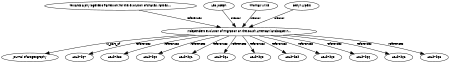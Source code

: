 digraph G {
size="3,3";
node [fontsize=7, fontname="Helvetica"];
edge [fontsize=7, fontname="Helvetica"];
node0 [label="Independent evolution of migration on the South American landscape in...", width=0.27433100247,height=0.27433100247];
node1 [label="Towards a phylogenetic framework for the evolution of shakes, rattles,...", width=0.27433100247,height=0.27433100247];
node2 [label="Leo Joseph", width=0.27433100247,height=0.27433100247];
node3 [label="Thomas Wilke", width=0.27433100247,height=0.27433100247];
node4 [label="Deryn Alpers", width=0.27433100247,height=0.27433100247];
node5 [label="Journal of Biogeography", width=0.27433100247,height=0.27433100247];
node6 [label="AF497967", width=0.27433100247,height=0.27433100247];
node7 [label="AF497958", width=0.27433100247,height=0.27433100247];
node8 [label="AF497960", width=0.27433100247,height=0.27433100247];
node9 [label="AF497961", width=0.27433100247,height=0.27433100247];
node10 [label="AF497964", width=0.27433100247,height=0.27433100247];
node11 [label="AF497963", width=0.27433100247,height=0.27433100247];
node12 [label="AF497959", width=0.27433100247,height=0.27433100247];
node13 [label="AF497965", width=0.27433100247,height=0.27433100247];
node14 [label="AF497966", width=0.27433100247,height=0.27433100247];
node15 [label="AF497962", width=0.27433100247,height=0.27433100247];
node16 [label="AF497968", width=0.27433100247,height=0.27433100247];
node1 -> node0 [label="references"];
node2 -> node0 [label="creator"];
node3 -> node0 [label="creator"];
node4 -> node0 [label="creator"];
node0 -> node5 [label="is_part_of"];
node0 -> node6 [label="references"];
node0 -> node7 [label="references"];
node0 -> node8 [label="references"];
node0 -> node9 [label="references"];
node0 -> node10 [label="references"];
node0 -> node11 [label="references"];
node0 -> node12 [label="references"];
node0 -> node13 [label="references"];
node0 -> node14 [label="references"];
node0 -> node15 [label="references"];
node0 -> node16 [label="references"];
}


